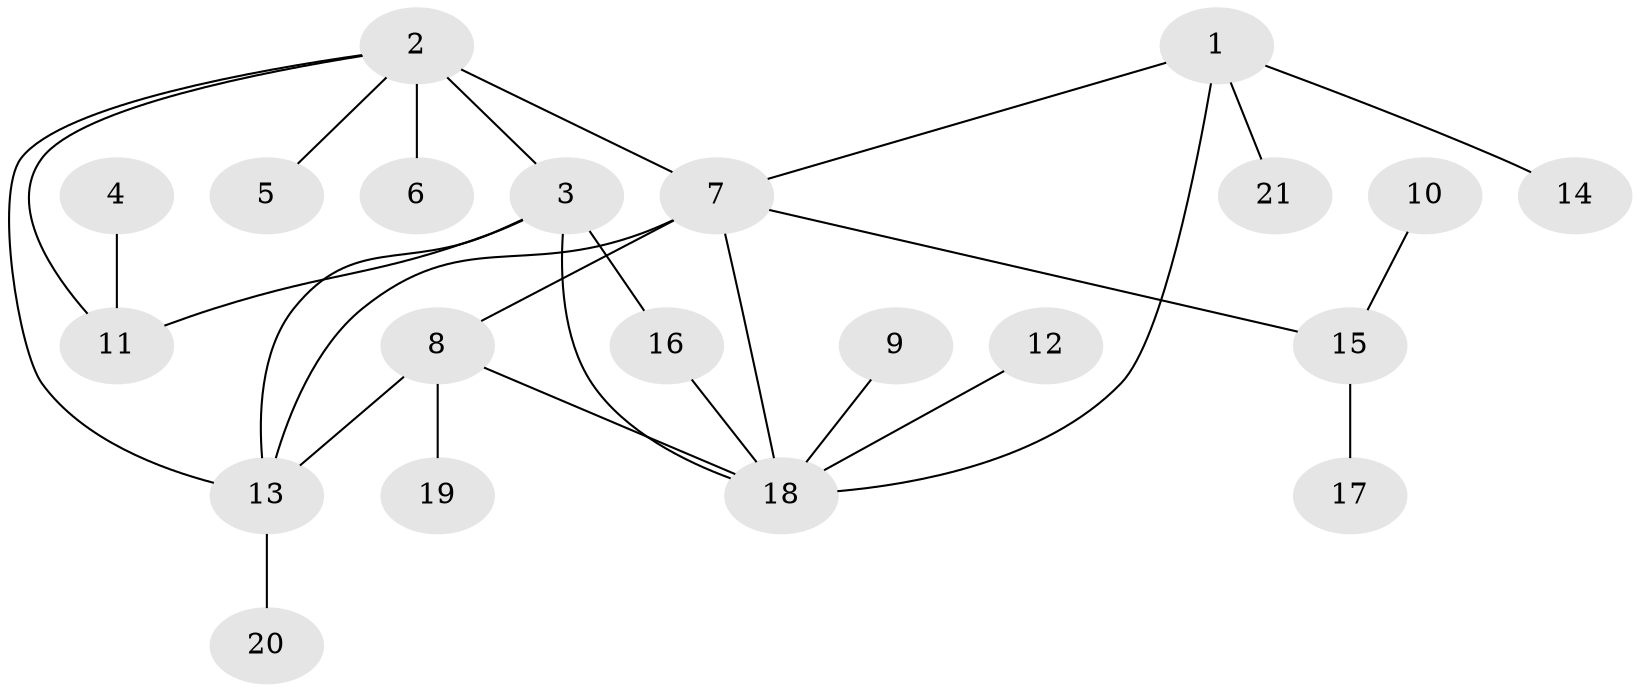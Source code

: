 // original degree distribution, {7: 0.04081632653061224, 6: 0.061224489795918366, 2: 0.12244897959183673, 9: 0.02040816326530612, 1: 0.5714285714285714, 5: 0.061224489795918366, 4: 0.04081632653061224, 3: 0.08163265306122448}
// Generated by graph-tools (version 1.1) at 2025/37/03/04/25 23:37:44]
// undirected, 21 vertices, 28 edges
graph export_dot {
  node [color=gray90,style=filled];
  1;
  2;
  3;
  4;
  5;
  6;
  7;
  8;
  9;
  10;
  11;
  12;
  13;
  14;
  15;
  16;
  17;
  18;
  19;
  20;
  21;
  1 -- 7 [weight=1.0];
  1 -- 14 [weight=1.0];
  1 -- 18 [weight=1.0];
  1 -- 21 [weight=1.0];
  2 -- 3 [weight=1.0];
  2 -- 5 [weight=1.0];
  2 -- 6 [weight=1.0];
  2 -- 7 [weight=2.0];
  2 -- 11 [weight=1.0];
  2 -- 13 [weight=1.0];
  3 -- 11 [weight=1.0];
  3 -- 13 [weight=1.0];
  3 -- 16 [weight=1.0];
  3 -- 18 [weight=1.0];
  4 -- 11 [weight=1.0];
  7 -- 8 [weight=2.0];
  7 -- 13 [weight=1.0];
  7 -- 15 [weight=1.0];
  7 -- 18 [weight=1.0];
  8 -- 13 [weight=1.0];
  8 -- 18 [weight=1.0];
  8 -- 19 [weight=1.0];
  9 -- 18 [weight=1.0];
  10 -- 15 [weight=1.0];
  12 -- 18 [weight=1.0];
  13 -- 20 [weight=1.0];
  15 -- 17 [weight=1.0];
  16 -- 18 [weight=1.0];
}
